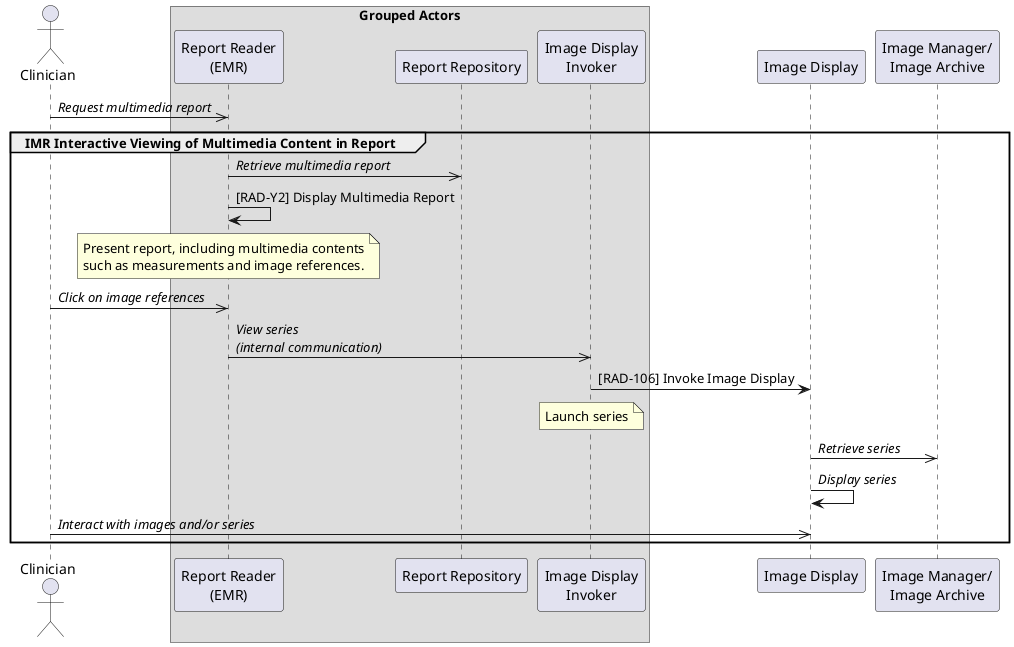 @startuml

actor Clinician as Clinician

box Grouped Actors
participant "Report Reader\n(EMR)" as EMR
participant "Report Repository" as Repo
participant "Image Display\nInvoker" as Invoker
end box

participant "Image Display" as Display
participant "Image Manager/\nImage Archive" as Archive

Clinician->>EMR: //Request multimedia report//
group IMR Interactive Viewing of Multimedia Content in Report
EMR->>Repo: //Retrieve multimedia report//
EMR->EMR: [RAD-Y2] Display Multimedia Report
note over EMR
Present report, including multimedia contents
such as measurements and image references.
end note

Clinician->>EMR: //Click on image references//
EMR->>Invoker: //View series//\n//(internal communication)//
Invoker->Display: [RAD-106] Invoke Image Display
note over Invoker
Launch series
end note
Display->>Archive: //Retrieve series//
Display->Display: //Display series//

Clinician->>Display: //Interact with images and/or series//
end

@enduml
